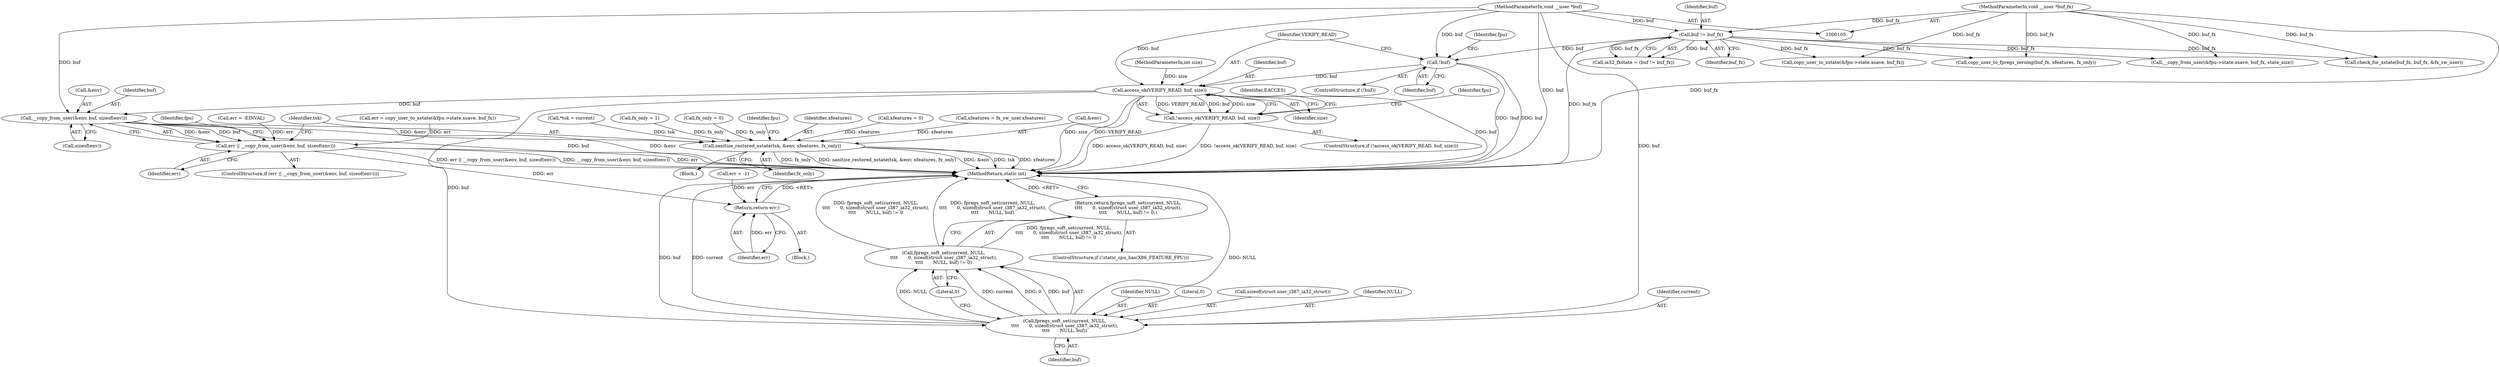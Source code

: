 digraph "0_linux_814fb7bb7db5433757d76f4c4502c96fc53b0b5e_0@pointer" {
"1000149" [label="(Call,!buf)"];
"1000113" [label="(Call,buf != buf_fx)"];
"1000106" [label="(MethodParameterIn,void __user *buf)"];
"1000107" [label="(MethodParameterIn,void __user *buf_fx)"];
"1000158" [label="(Call,access_ok(VERIFY_READ, buf, size))"];
"1000157" [label="(Call,!access_ok(VERIFY_READ, buf, size))"];
"1000173" [label="(Call,fpregs_soft_set(current, NULL,\n\t\t\t\t       0, sizeof(struct user_i387_ia32_struct),\n\t\t\t\t       NULL, buf))"];
"1000172" [label="(Call,fpregs_soft_set(current, NULL,\n\t\t\t\t       0, sizeof(struct user_i387_ia32_struct),\n\t\t\t\t       NULL, buf) != 0)"];
"1000171" [label="(Return,return fpregs_soft_set(current, NULL,\n\t\t\t\t       0, sizeof(struct user_i387_ia32_struct),\n\t\t\t\t       NULL, buf) != 0;)"];
"1000267" [label="(Call,__copy_from_user(&env, buf, sizeof(env)))"];
"1000265" [label="(Call,err || __copy_from_user(&env, buf, sizeof(env)))"];
"1000302" [label="(Return,return err;)"];
"1000287" [label="(Call,sanitize_restored_xstate(tsk, &env, xfeatures, fx_only))"];
"1000251" [label="(Call,__copy_from_user(&fpu->state.xsave, buf_fx, state_size))"];
"1000160" [label="(Identifier,buf)"];
"1000166" [label="(Identifier,fpu)"];
"1000268" [label="(Call,&env)"];
"1000217" [label="(Block,)"];
"1000157" [label="(Call,!access_ok(VERIFY_READ, buf, size))"];
"1000198" [label="(Call,fx_only = 1)"];
"1000138" [label="(Call,fx_only = 0)"];
"1000150" [label="(Identifier,buf)"];
"1000288" [label="(Identifier,tsk)"];
"1000295" [label="(Identifier,fpu)"];
"1000158" [label="(Call,access_ok(VERIFY_READ, buf, size))"];
"1000156" [label="(ControlStructure,if (!access_ok(VERIFY_READ, buf, size)))"];
"1000111" [label="(Call,ia32_fxstate = (buf != buf_fx))"];
"1000302" [label="(Return,return err;)"];
"1000161" [label="(Identifier,size)"];
"1000115" [label="(Identifier,buf_fx)"];
"1000265" [label="(Call,err || __copy_from_user(&env, buf, sizeof(env)))"];
"1000175" [label="(Identifier,NULL)"];
"1000320" [label="(MethodReturn,static int)"];
"1000303" [label="(Identifier,err)"];
"1000176" [label="(Literal,0)"];
"1000108" [label="(MethodParameterIn,int size)"];
"1000177" [label="(Call,sizeof(struct user_i387_ia32_struct))"];
"1000271" [label="(Call,sizeof(env))"];
"1000266" [label="(Identifier,err)"];
"1000179" [label="(Identifier,NULL)"];
"1000277" [label="(Identifier,fpu)"];
"1000286" [label="(Block,)"];
"1000148" [label="(ControlStructure,if (!buf))"];
"1000107" [label="(MethodParameterIn,void __user *buf_fx)"];
"1000291" [label="(Identifier,xfeatures)"];
"1000292" [label="(Identifier,fx_only)"];
"1000188" [label="(Call,check_for_xstate(buf_fx, buf_fx, &fx_sw_user))"];
"1000281" [label="(Call,err = -1)"];
"1000181" [label="(Literal,0)"];
"1000264" [label="(ControlStructure,if (err || __copy_from_user(&env, buf, sizeof(env))))"];
"1000167" [label="(ControlStructure,if (!static_cpu_has(X86_FEATURE_FPU)))"];
"1000134" [label="(Call,xfeatures = 0)"];
"1000159" [label="(Identifier,VERIFY_READ)"];
"1000174" [label="(Identifier,current)"];
"1000239" [label="(Call,copy_user_to_xstate(&fpu->state.xsave, buf_fx))"];
"1000149" [label="(Call,!buf)"];
"1000210" [label="(Call,xfeatures = fx_sw_user.xfeatures)"];
"1000270" [label="(Identifier,buf)"];
"1000260" [label="(Call,err = -EINVAL)"];
"1000164" [label="(Identifier,EACCES)"];
"1000289" [label="(Call,&env)"];
"1000172" [label="(Call,fpregs_soft_set(current, NULL,\n\t\t\t\t       0, sizeof(struct user_i387_ia32_struct),\n\t\t\t\t       NULL, buf) != 0)"];
"1000113" [label="(Call,buf != buf_fx)"];
"1000173" [label="(Call,fpregs_soft_set(current, NULL,\n\t\t\t\t       0, sizeof(struct user_i387_ia32_struct),\n\t\t\t\t       NULL, buf))"];
"1000114" [label="(Identifier,buf)"];
"1000153" [label="(Identifier,fpu)"];
"1000308" [label="(Call,copy_user_to_fpregs_zeroing(buf_fx, xfeatures, fx_only))"];
"1000287" [label="(Call,sanitize_restored_xstate(tsk, &env, xfeatures, fx_only))"];
"1000180" [label="(Identifier,buf)"];
"1000106" [label="(MethodParameterIn,void __user *buf)"];
"1000237" [label="(Call,err = copy_user_to_xstate(&fpu->state.xsave, buf_fx))"];
"1000267" [label="(Call,__copy_from_user(&env, buf, sizeof(env)))"];
"1000171" [label="(Return,return fpregs_soft_set(current, NULL,\n\t\t\t\t       0, sizeof(struct user_i387_ia32_struct),\n\t\t\t\t       NULL, buf) != 0;)"];
"1000117" [label="(Call,*tsk = current)"];
"1000149" -> "1000148"  [label="AST: "];
"1000149" -> "1000150"  [label="CFG: "];
"1000150" -> "1000149"  [label="AST: "];
"1000153" -> "1000149"  [label="CFG: "];
"1000159" -> "1000149"  [label="CFG: "];
"1000149" -> "1000320"  [label="DDG: !buf"];
"1000149" -> "1000320"  [label="DDG: buf"];
"1000113" -> "1000149"  [label="DDG: buf"];
"1000106" -> "1000149"  [label="DDG: buf"];
"1000149" -> "1000158"  [label="DDG: buf"];
"1000113" -> "1000111"  [label="AST: "];
"1000113" -> "1000115"  [label="CFG: "];
"1000114" -> "1000113"  [label="AST: "];
"1000115" -> "1000113"  [label="AST: "];
"1000111" -> "1000113"  [label="CFG: "];
"1000113" -> "1000320"  [label="DDG: buf_fx"];
"1000113" -> "1000111"  [label="DDG: buf"];
"1000113" -> "1000111"  [label="DDG: buf_fx"];
"1000106" -> "1000113"  [label="DDG: buf"];
"1000107" -> "1000113"  [label="DDG: buf_fx"];
"1000113" -> "1000188"  [label="DDG: buf_fx"];
"1000113" -> "1000239"  [label="DDG: buf_fx"];
"1000113" -> "1000251"  [label="DDG: buf_fx"];
"1000113" -> "1000308"  [label="DDG: buf_fx"];
"1000106" -> "1000105"  [label="AST: "];
"1000106" -> "1000320"  [label="DDG: buf"];
"1000106" -> "1000158"  [label="DDG: buf"];
"1000106" -> "1000173"  [label="DDG: buf"];
"1000106" -> "1000267"  [label="DDG: buf"];
"1000107" -> "1000105"  [label="AST: "];
"1000107" -> "1000320"  [label="DDG: buf_fx"];
"1000107" -> "1000188"  [label="DDG: buf_fx"];
"1000107" -> "1000239"  [label="DDG: buf_fx"];
"1000107" -> "1000251"  [label="DDG: buf_fx"];
"1000107" -> "1000308"  [label="DDG: buf_fx"];
"1000158" -> "1000157"  [label="AST: "];
"1000158" -> "1000161"  [label="CFG: "];
"1000159" -> "1000158"  [label="AST: "];
"1000160" -> "1000158"  [label="AST: "];
"1000161" -> "1000158"  [label="AST: "];
"1000157" -> "1000158"  [label="CFG: "];
"1000158" -> "1000320"  [label="DDG: VERIFY_READ"];
"1000158" -> "1000320"  [label="DDG: buf"];
"1000158" -> "1000320"  [label="DDG: size"];
"1000158" -> "1000157"  [label="DDG: VERIFY_READ"];
"1000158" -> "1000157"  [label="DDG: buf"];
"1000158" -> "1000157"  [label="DDG: size"];
"1000108" -> "1000158"  [label="DDG: size"];
"1000158" -> "1000173"  [label="DDG: buf"];
"1000158" -> "1000267"  [label="DDG: buf"];
"1000157" -> "1000156"  [label="AST: "];
"1000164" -> "1000157"  [label="CFG: "];
"1000166" -> "1000157"  [label="CFG: "];
"1000157" -> "1000320"  [label="DDG: !access_ok(VERIFY_READ, buf, size)"];
"1000157" -> "1000320"  [label="DDG: access_ok(VERIFY_READ, buf, size)"];
"1000173" -> "1000172"  [label="AST: "];
"1000173" -> "1000180"  [label="CFG: "];
"1000174" -> "1000173"  [label="AST: "];
"1000175" -> "1000173"  [label="AST: "];
"1000176" -> "1000173"  [label="AST: "];
"1000177" -> "1000173"  [label="AST: "];
"1000179" -> "1000173"  [label="AST: "];
"1000180" -> "1000173"  [label="AST: "];
"1000181" -> "1000173"  [label="CFG: "];
"1000173" -> "1000320"  [label="DDG: NULL"];
"1000173" -> "1000320"  [label="DDG: buf"];
"1000173" -> "1000320"  [label="DDG: current"];
"1000173" -> "1000172"  [label="DDG: NULL"];
"1000173" -> "1000172"  [label="DDG: current"];
"1000173" -> "1000172"  [label="DDG: 0"];
"1000173" -> "1000172"  [label="DDG: buf"];
"1000172" -> "1000171"  [label="AST: "];
"1000172" -> "1000181"  [label="CFG: "];
"1000181" -> "1000172"  [label="AST: "];
"1000171" -> "1000172"  [label="CFG: "];
"1000172" -> "1000320"  [label="DDG: fpregs_soft_set(current, NULL,\n\t\t\t\t       0, sizeof(struct user_i387_ia32_struct),\n\t\t\t\t       NULL, buf) != 0"];
"1000172" -> "1000320"  [label="DDG: fpregs_soft_set(current, NULL,\n\t\t\t\t       0, sizeof(struct user_i387_ia32_struct),\n\t\t\t\t       NULL, buf)"];
"1000172" -> "1000171"  [label="DDG: fpregs_soft_set(current, NULL,\n\t\t\t\t       0, sizeof(struct user_i387_ia32_struct),\n\t\t\t\t       NULL, buf) != 0"];
"1000171" -> "1000167"  [label="AST: "];
"1000320" -> "1000171"  [label="CFG: "];
"1000171" -> "1000320"  [label="DDG: <RET>"];
"1000267" -> "1000265"  [label="AST: "];
"1000267" -> "1000271"  [label="CFG: "];
"1000268" -> "1000267"  [label="AST: "];
"1000270" -> "1000267"  [label="AST: "];
"1000271" -> "1000267"  [label="AST: "];
"1000265" -> "1000267"  [label="CFG: "];
"1000267" -> "1000320"  [label="DDG: &env"];
"1000267" -> "1000320"  [label="DDG: buf"];
"1000267" -> "1000265"  [label="DDG: &env"];
"1000267" -> "1000265"  [label="DDG: buf"];
"1000267" -> "1000287"  [label="DDG: &env"];
"1000265" -> "1000264"  [label="AST: "];
"1000265" -> "1000266"  [label="CFG: "];
"1000266" -> "1000265"  [label="AST: "];
"1000277" -> "1000265"  [label="CFG: "];
"1000288" -> "1000265"  [label="CFG: "];
"1000265" -> "1000320"  [label="DDG: err || __copy_from_user(&env, buf, sizeof(env))"];
"1000265" -> "1000320"  [label="DDG: __copy_from_user(&env, buf, sizeof(env))"];
"1000265" -> "1000320"  [label="DDG: err"];
"1000237" -> "1000265"  [label="DDG: err"];
"1000260" -> "1000265"  [label="DDG: err"];
"1000265" -> "1000302"  [label="DDG: err"];
"1000302" -> "1000217"  [label="AST: "];
"1000302" -> "1000303"  [label="CFG: "];
"1000303" -> "1000302"  [label="AST: "];
"1000320" -> "1000302"  [label="CFG: "];
"1000302" -> "1000320"  [label="DDG: <RET>"];
"1000303" -> "1000302"  [label="DDG: err"];
"1000281" -> "1000302"  [label="DDG: err"];
"1000287" -> "1000286"  [label="AST: "];
"1000287" -> "1000292"  [label="CFG: "];
"1000288" -> "1000287"  [label="AST: "];
"1000289" -> "1000287"  [label="AST: "];
"1000291" -> "1000287"  [label="AST: "];
"1000292" -> "1000287"  [label="AST: "];
"1000295" -> "1000287"  [label="CFG: "];
"1000287" -> "1000320"  [label="DDG: xfeatures"];
"1000287" -> "1000320"  [label="DDG: fx_only"];
"1000287" -> "1000320"  [label="DDG: sanitize_restored_xstate(tsk, &env, xfeatures, fx_only)"];
"1000287" -> "1000320"  [label="DDG: &env"];
"1000287" -> "1000320"  [label="DDG: tsk"];
"1000117" -> "1000287"  [label="DDG: tsk"];
"1000134" -> "1000287"  [label="DDG: xfeatures"];
"1000210" -> "1000287"  [label="DDG: xfeatures"];
"1000138" -> "1000287"  [label="DDG: fx_only"];
"1000198" -> "1000287"  [label="DDG: fx_only"];
}
